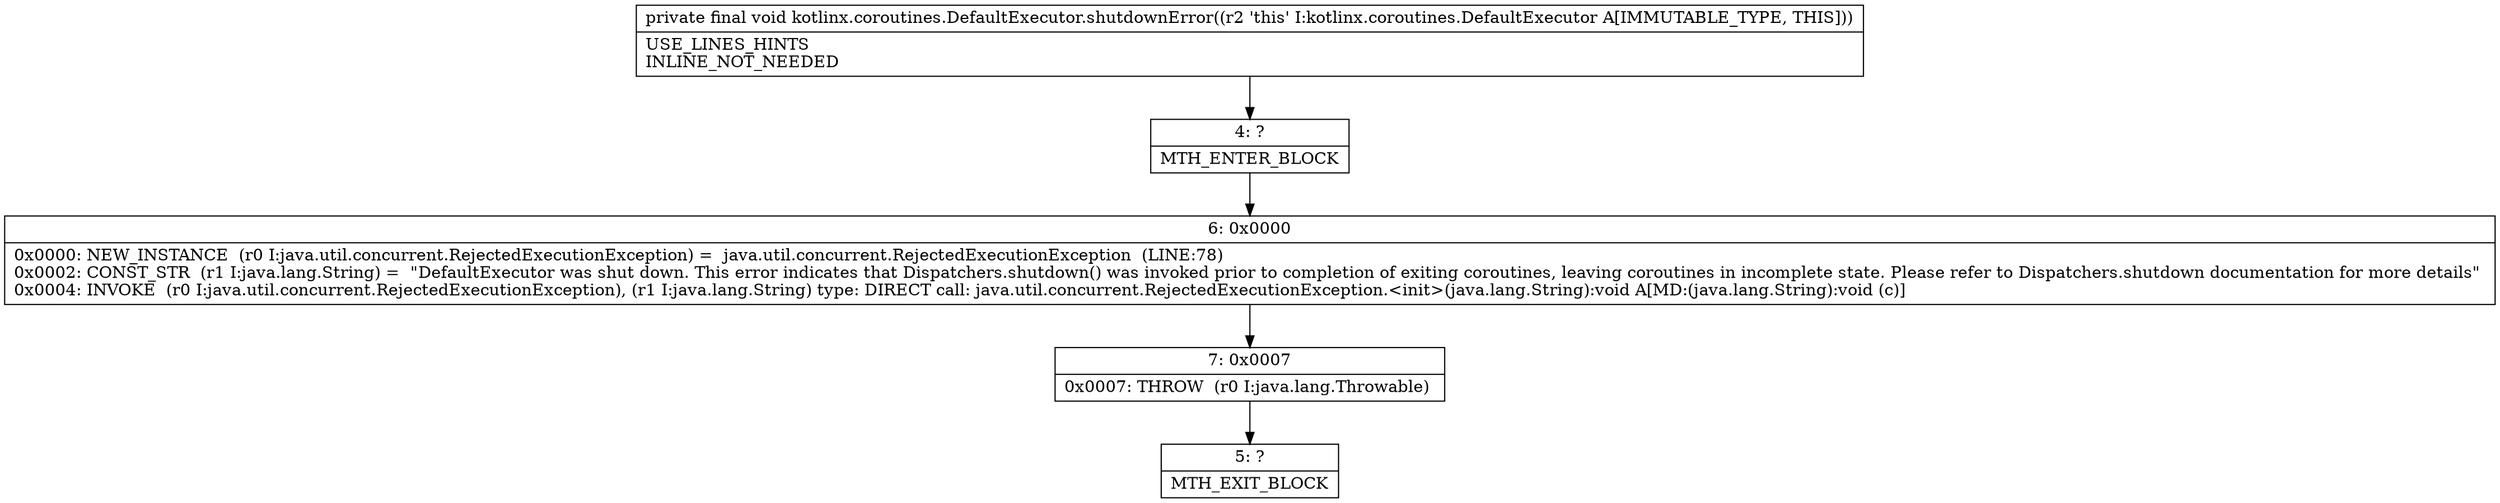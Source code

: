 digraph "CFG forkotlinx.coroutines.DefaultExecutor.shutdownError()V" {
Node_4 [shape=record,label="{4\:\ ?|MTH_ENTER_BLOCK\l}"];
Node_6 [shape=record,label="{6\:\ 0x0000|0x0000: NEW_INSTANCE  (r0 I:java.util.concurrent.RejectedExecutionException) =  java.util.concurrent.RejectedExecutionException  (LINE:78)\l0x0002: CONST_STR  (r1 I:java.lang.String) =  \"DefaultExecutor was shut down. This error indicates that Dispatchers.shutdown() was invoked prior to completion of exiting coroutines, leaving coroutines in incomplete state. Please refer to Dispatchers.shutdown documentation for more details\" \l0x0004: INVOKE  (r0 I:java.util.concurrent.RejectedExecutionException), (r1 I:java.lang.String) type: DIRECT call: java.util.concurrent.RejectedExecutionException.\<init\>(java.lang.String):void A[MD:(java.lang.String):void (c)]\l}"];
Node_7 [shape=record,label="{7\:\ 0x0007|0x0007: THROW  (r0 I:java.lang.Throwable) \l}"];
Node_5 [shape=record,label="{5\:\ ?|MTH_EXIT_BLOCK\l}"];
MethodNode[shape=record,label="{private final void kotlinx.coroutines.DefaultExecutor.shutdownError((r2 'this' I:kotlinx.coroutines.DefaultExecutor A[IMMUTABLE_TYPE, THIS]))  | USE_LINES_HINTS\lINLINE_NOT_NEEDED\l}"];
MethodNode -> Node_4;Node_4 -> Node_6;
Node_6 -> Node_7;
Node_7 -> Node_5;
}

